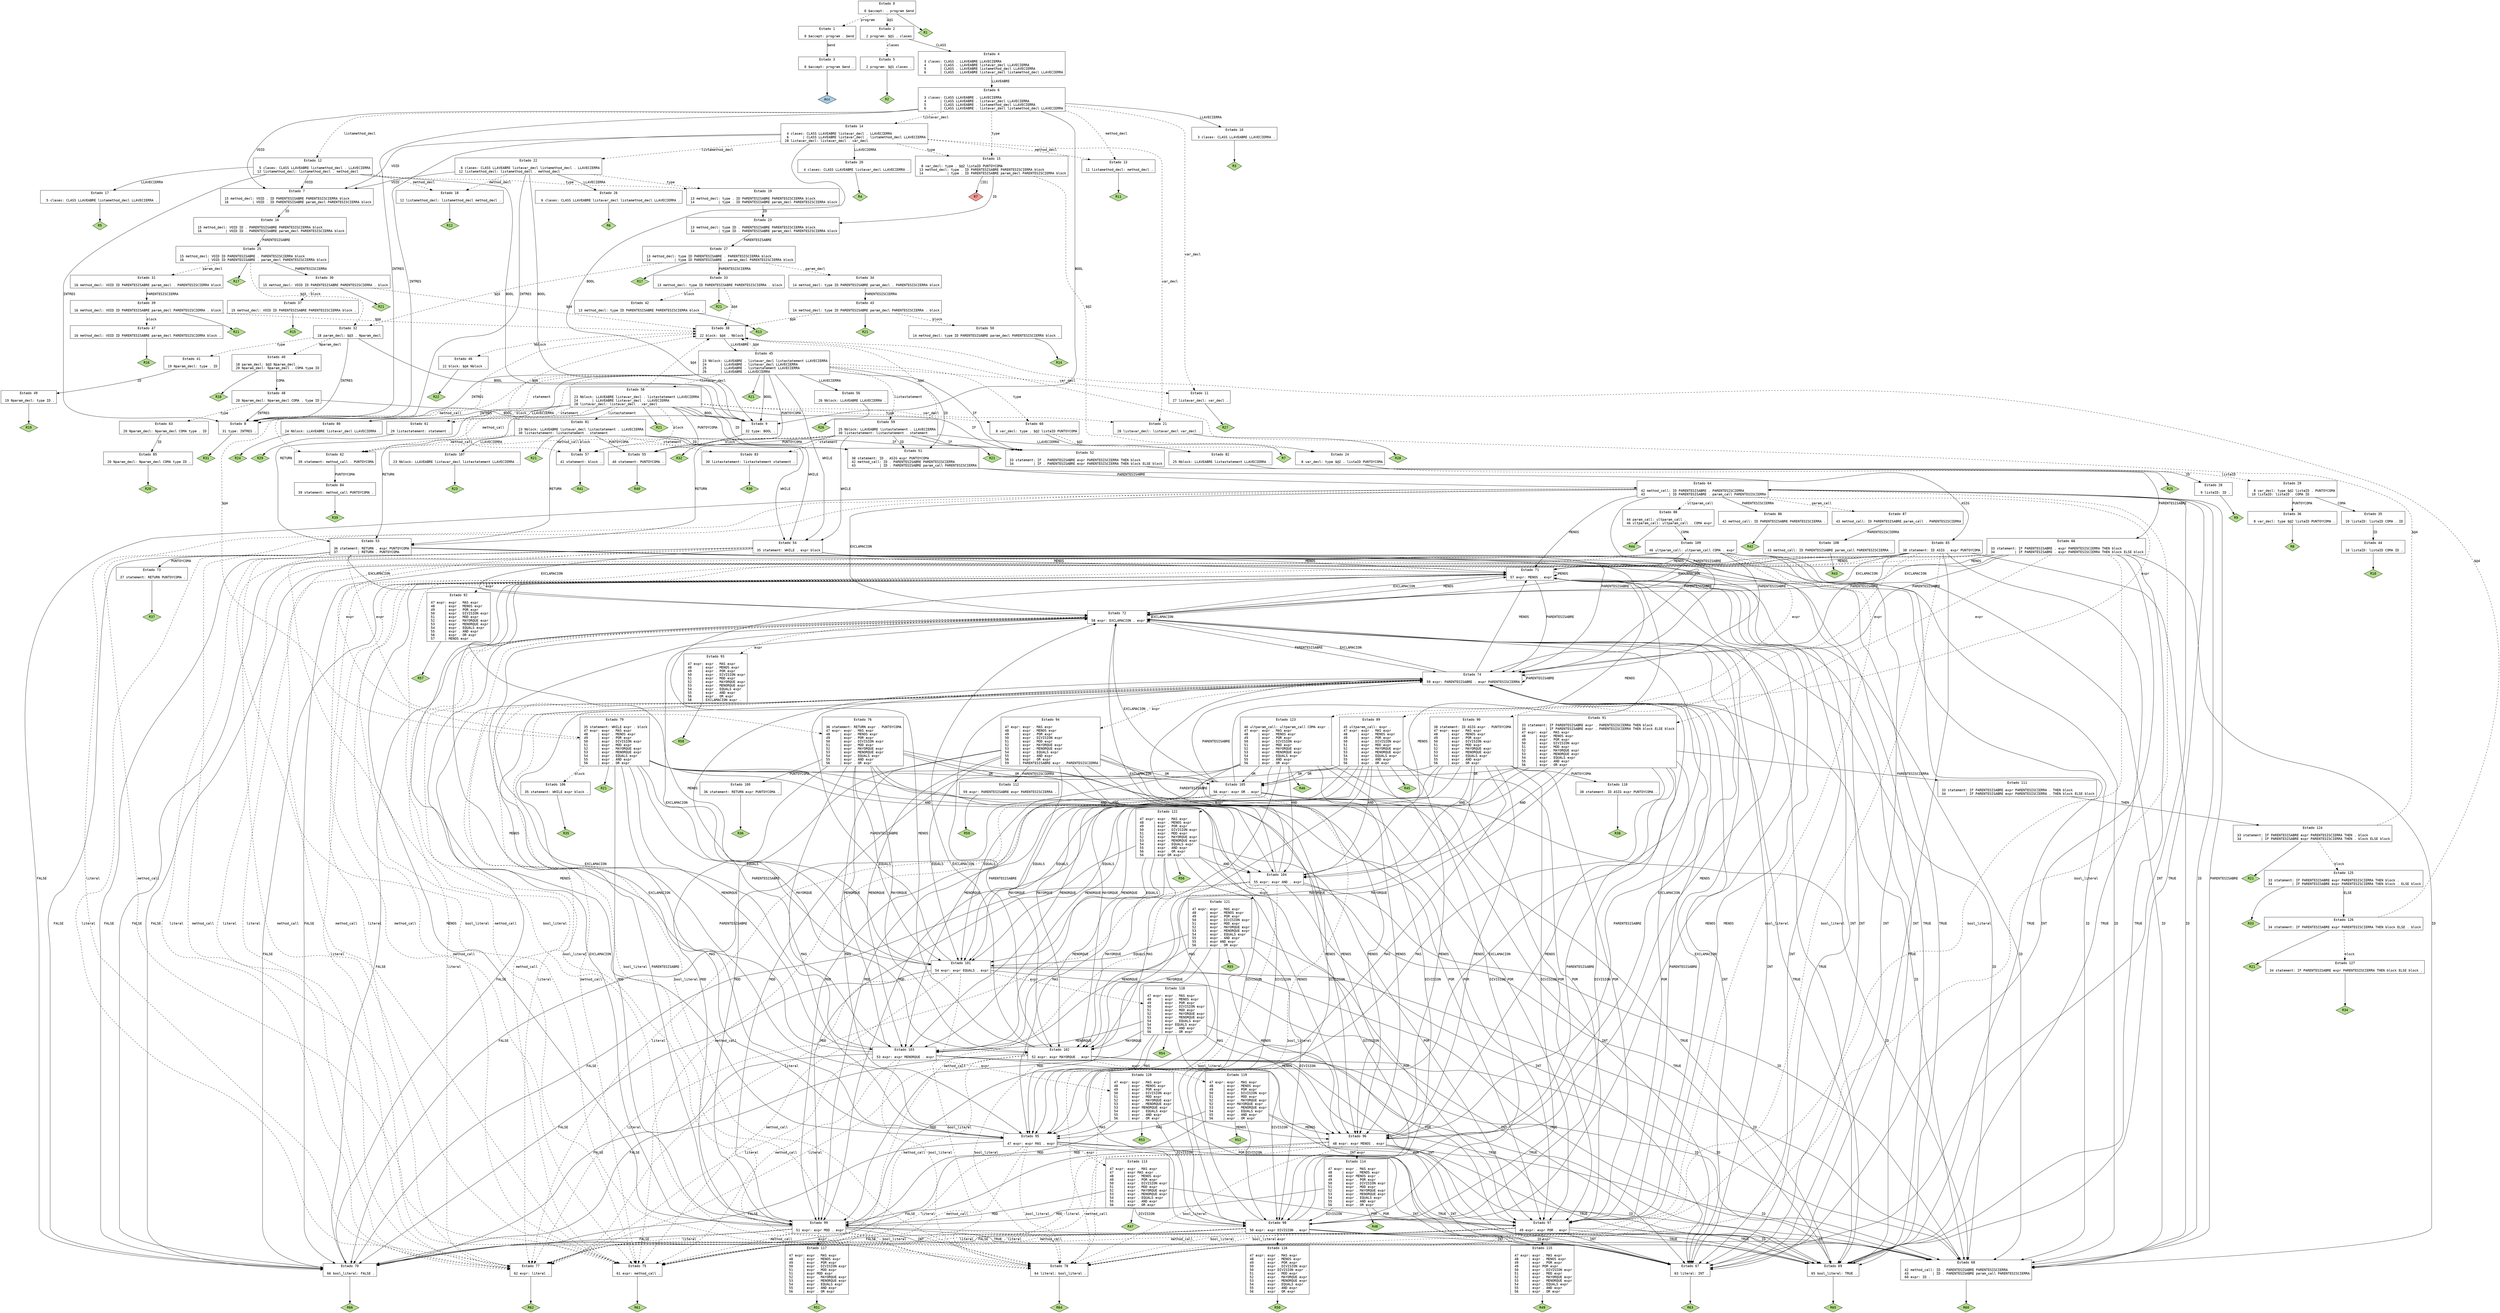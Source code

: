 // Generado por GNU Bison 3.0.4.
// Informe de errores a <bug-bison@gnu.org>.
// Página web: <http://www.gnu.org/software/bison/>.

digraph "calc-sintaxis.y"
{
  node [fontname = courier, shape = box, colorscheme = paired6]
  edge [fontname = courier]

  0 [label="Estado 0\n\l  0 $accept: . program $end\l"]
  0 -> 1 [style=dashed label="program"]
  0 -> 2 [style=dashed label="$@1"]
  0 -> "0R1" [style=solid]
 "0R1" [label="R1", fillcolor=3, shape=diamond, style=filled]
  1 [label="Estado 1\n\l  0 $accept: program . $end\l"]
  1 -> 3 [style=solid label="$end"]
  2 [label="Estado 2\n\l  2 program: $@1 . clases\l"]
  2 -> 4 [style=solid label="CLASS"]
  2 -> 5 [style=dashed label="clases"]
  3 [label="Estado 3\n\l  0 $accept: program $end .\l"]
  3 -> "3R0" [style=solid]
 "3R0" [label="Acc", fillcolor=1, shape=diamond, style=filled]
  4 [label="Estado 4\n\l  3 clases: CLASS . LLAVEABRE LLAVECIERRA\l  4       | CLASS . LLAVEABRE listavar_decl LLAVECIERRA\l  5       | CLASS . LLAVEABRE listamethod_decl LLAVECIERRA\l  6       | CLASS . LLAVEABRE listavar_decl listamethod_decl LLAVECIERRA\l"]
  4 -> 6 [style=solid label="LLAVEABRE"]
  5 [label="Estado 5\n\l  2 program: $@1 clases .\l"]
  5 -> "5R2" [style=solid]
 "5R2" [label="R2", fillcolor=3, shape=diamond, style=filled]
  6 [label="Estado 6\n\l  3 clases: CLASS LLAVEABRE . LLAVECIERRA\l  4       | CLASS LLAVEABRE . listavar_decl LLAVECIERRA\l  5       | CLASS LLAVEABRE . listamethod_decl LLAVECIERRA\l  6       | CLASS LLAVEABRE . listavar_decl listamethod_decl LLAVECIERRA\l"]
  6 -> 7 [style=solid label="VOID"]
  6 -> 8 [style=solid label="INTRES"]
  6 -> 9 [style=solid label="BOOL"]
  6 -> 10 [style=solid label="LLAVECIERRA"]
  6 -> 11 [style=dashed label="var_decl"]
  6 -> 12 [style=dashed label="listamethod_decl"]
  6 -> 13 [style=dashed label="method_decl"]
  6 -> 14 [style=dashed label="listavar_decl"]
  6 -> 15 [style=dashed label="type"]
  7 [label="Estado 7\n\l 15 method_decl: VOID . ID PARENTESISABRE PARENTESISCIERRA block\l 16            | VOID . ID PARENTESISABRE param_decl PARENTESISCIERRA block\l"]
  7 -> 16 [style=solid label="ID"]
  8 [label="Estado 8\n\l 31 type: INTRES .\l"]
  8 -> "8R31" [style=solid]
 "8R31" [label="R31", fillcolor=3, shape=diamond, style=filled]
  9 [label="Estado 9\n\l 32 type: BOOL .\l"]
  9 -> "9R32" [style=solid]
 "9R32" [label="R32", fillcolor=3, shape=diamond, style=filled]
  10 [label="Estado 10\n\l  3 clases: CLASS LLAVEABRE LLAVECIERRA .\l"]
  10 -> "10R3" [style=solid]
 "10R3" [label="R3", fillcolor=3, shape=diamond, style=filled]
  11 [label="Estado 11\n\l 27 listavar_decl: var_decl .\l"]
  11 -> "11R27" [style=solid]
 "11R27" [label="R27", fillcolor=3, shape=diamond, style=filled]
  12 [label="Estado 12\n\l  5 clases: CLASS LLAVEABRE listamethod_decl . LLAVECIERRA\l 12 listamethod_decl: listamethod_decl . method_decl\l"]
  12 -> 7 [style=solid label="VOID"]
  12 -> 8 [style=solid label="INTRES"]
  12 -> 9 [style=solid label="BOOL"]
  12 -> 17 [style=solid label="LLAVECIERRA"]
  12 -> 18 [style=dashed label="method_decl"]
  12 -> 19 [style=dashed label="type"]
  13 [label="Estado 13\n\l 11 listamethod_decl: method_decl .\l"]
  13 -> "13R11" [style=solid]
 "13R11" [label="R11", fillcolor=3, shape=diamond, style=filled]
  14 [label="Estado 14\n\l  4 clases: CLASS LLAVEABRE listavar_decl . LLAVECIERRA\l  6       | CLASS LLAVEABRE listavar_decl . listamethod_decl LLAVECIERRA\l 28 listavar_decl: listavar_decl . var_decl\l"]
  14 -> 7 [style=solid label="VOID"]
  14 -> 8 [style=solid label="INTRES"]
  14 -> 9 [style=solid label="BOOL"]
  14 -> 20 [style=solid label="LLAVECIERRA"]
  14 -> 21 [style=dashed label="var_decl"]
  14 -> 22 [style=dashed label="listamethod_decl"]
  14 -> 13 [style=dashed label="method_decl"]
  14 -> 15 [style=dashed label="type"]
  15 [label="Estado 15\n\l  8 var_decl: type . $@2 listaID PUNTOYCOMA\l 13 method_decl: type . ID PARENTESISABRE PARENTESISCIERRA block\l 14            | type . ID PARENTESISABRE param_decl PARENTESISCIERRA block\l"]
  15 -> 23 [style=solid label="ID"]
  15 -> 24 [style=dashed label="$@2"]
  15 -> "15R7d" [label="[ID]", style=solid]
 "15R7d" [label="R7", fillcolor=5, shape=diamond, style=filled]
  16 [label="Estado 16\n\l 15 method_decl: VOID ID . PARENTESISABRE PARENTESISCIERRA block\l 16            | VOID ID . PARENTESISABRE param_decl PARENTESISCIERRA block\l"]
  16 -> 25 [style=solid label="PARENTESISABRE"]
  17 [label="Estado 17\n\l  5 clases: CLASS LLAVEABRE listamethod_decl LLAVECIERRA .\l"]
  17 -> "17R5" [style=solid]
 "17R5" [label="R5", fillcolor=3, shape=diamond, style=filled]
  18 [label="Estado 18\n\l 12 listamethod_decl: listamethod_decl method_decl .\l"]
  18 -> "18R12" [style=solid]
 "18R12" [label="R12", fillcolor=3, shape=diamond, style=filled]
  19 [label="Estado 19\n\l 13 method_decl: type . ID PARENTESISABRE PARENTESISCIERRA block\l 14            | type . ID PARENTESISABRE param_decl PARENTESISCIERRA block\l"]
  19 -> 23 [style=solid label="ID"]
  20 [label="Estado 20\n\l  4 clases: CLASS LLAVEABRE listavar_decl LLAVECIERRA .\l"]
  20 -> "20R4" [style=solid]
 "20R4" [label="R4", fillcolor=3, shape=diamond, style=filled]
  21 [label="Estado 21\n\l 28 listavar_decl: listavar_decl var_decl .\l"]
  21 -> "21R28" [style=solid]
 "21R28" [label="R28", fillcolor=3, shape=diamond, style=filled]
  22 [label="Estado 22\n\l  6 clases: CLASS LLAVEABRE listavar_decl listamethod_decl . LLAVECIERRA\l 12 listamethod_decl: listamethod_decl . method_decl\l"]
  22 -> 7 [style=solid label="VOID"]
  22 -> 8 [style=solid label="INTRES"]
  22 -> 9 [style=solid label="BOOL"]
  22 -> 26 [style=solid label="LLAVECIERRA"]
  22 -> 18 [style=dashed label="method_decl"]
  22 -> 19 [style=dashed label="type"]
  23 [label="Estado 23\n\l 13 method_decl: type ID . PARENTESISABRE PARENTESISCIERRA block\l 14            | type ID . PARENTESISABRE param_decl PARENTESISCIERRA block\l"]
  23 -> 27 [style=solid label="PARENTESISABRE"]
  24 [label="Estado 24\n\l  8 var_decl: type $@2 . listaID PUNTOYCOMA\l"]
  24 -> 28 [style=solid label="ID"]
  24 -> 29 [style=dashed label="listaID"]
  25 [label="Estado 25\n\l 15 method_decl: VOID ID PARENTESISABRE . PARENTESISCIERRA block\l 16            | VOID ID PARENTESISABRE . param_decl PARENTESISCIERRA block\l"]
  25 -> 30 [style=solid label="PARENTESISCIERRA"]
  25 -> 31 [style=dashed label="param_decl"]
  25 -> 32 [style=dashed label="$@3"]
  25 -> "25R17" [style=solid]
 "25R17" [label="R17", fillcolor=3, shape=diamond, style=filled]
  26 [label="Estado 26\n\l  6 clases: CLASS LLAVEABRE listavar_decl listamethod_decl LLAVECIERRA .\l"]
  26 -> "26R6" [style=solid]
 "26R6" [label="R6", fillcolor=3, shape=diamond, style=filled]
  27 [label="Estado 27\n\l 13 method_decl: type ID PARENTESISABRE . PARENTESISCIERRA block\l 14            | type ID PARENTESISABRE . param_decl PARENTESISCIERRA block\l"]
  27 -> 33 [style=solid label="PARENTESISCIERRA"]
  27 -> 34 [style=dashed label="param_decl"]
  27 -> 32 [style=dashed label="$@3"]
  27 -> "27R17" [style=solid]
 "27R17" [label="R17", fillcolor=3, shape=diamond, style=filled]
  28 [label="Estado 28\n\l  9 listaID: ID .\l"]
  28 -> "28R9" [style=solid]
 "28R9" [label="R9", fillcolor=3, shape=diamond, style=filled]
  29 [label="Estado 29\n\l  8 var_decl: type $@2 listaID . PUNTOYCOMA\l 10 listaID: listaID . COMA ID\l"]
  29 -> 35 [style=solid label="COMA"]
  29 -> 36 [style=solid label="PUNTOYCOMA"]
  30 [label="Estado 30\n\l 15 method_decl: VOID ID PARENTESISABRE PARENTESISCIERRA . block\l"]
  30 -> 37 [style=dashed label="block"]
  30 -> 38 [style=dashed label="$@4"]
  30 -> "30R21" [style=solid]
 "30R21" [label="R21", fillcolor=3, shape=diamond, style=filled]
  31 [label="Estado 31\n\l 16 method_decl: VOID ID PARENTESISABRE param_decl . PARENTESISCIERRA block\l"]
  31 -> 39 [style=solid label="PARENTESISCIERRA"]
  32 [label="Estado 32\n\l 18 param_decl: $@3 . Nparam_decl\l"]
  32 -> 8 [style=solid label="INTRES"]
  32 -> 9 [style=solid label="BOOL"]
  32 -> 40 [style=dashed label="Nparam_decl"]
  32 -> 41 [style=dashed label="type"]
  33 [label="Estado 33\n\l 13 method_decl: type ID PARENTESISABRE PARENTESISCIERRA . block\l"]
  33 -> 42 [style=dashed label="block"]
  33 -> 38 [style=dashed label="$@4"]
  33 -> "33R21" [style=solid]
 "33R21" [label="R21", fillcolor=3, shape=diamond, style=filled]
  34 [label="Estado 34\n\l 14 method_decl: type ID PARENTESISABRE param_decl . PARENTESISCIERRA block\l"]
  34 -> 43 [style=solid label="PARENTESISCIERRA"]
  35 [label="Estado 35\n\l 10 listaID: listaID COMA . ID\l"]
  35 -> 44 [style=solid label="ID"]
  36 [label="Estado 36\n\l  8 var_decl: type $@2 listaID PUNTOYCOMA .\l"]
  36 -> "36R8" [style=solid]
 "36R8" [label="R8", fillcolor=3, shape=diamond, style=filled]
  37 [label="Estado 37\n\l 15 method_decl: VOID ID PARENTESISABRE PARENTESISCIERRA block .\l"]
  37 -> "37R15" [style=solid]
 "37R15" [label="R15", fillcolor=3, shape=diamond, style=filled]
  38 [label="Estado 38\n\l 22 block: $@4 . Nblock\l"]
  38 -> 45 [style=solid label="LLAVEABRE"]
  38 -> 46 [style=dashed label="Nblock"]
  39 [label="Estado 39\n\l 16 method_decl: VOID ID PARENTESISABRE param_decl PARENTESISCIERRA . block\l"]
  39 -> 47 [style=dashed label="block"]
  39 -> 38 [style=dashed label="$@4"]
  39 -> "39R21" [style=solid]
 "39R21" [label="R21", fillcolor=3, shape=diamond, style=filled]
  40 [label="Estado 40\n\l 18 param_decl: $@3 Nparam_decl .\l 20 Nparam_decl: Nparam_decl . COMA type ID\l"]
  40 -> 48 [style=solid label="COMA"]
  40 -> "40R18" [style=solid]
 "40R18" [label="R18", fillcolor=3, shape=diamond, style=filled]
  41 [label="Estado 41\n\l 19 Nparam_decl: type . ID\l"]
  41 -> 49 [style=solid label="ID"]
  42 [label="Estado 42\n\l 13 method_decl: type ID PARENTESISABRE PARENTESISCIERRA block .\l"]
  42 -> "42R13" [style=solid]
 "42R13" [label="R13", fillcolor=3, shape=diamond, style=filled]
  43 [label="Estado 43\n\l 14 method_decl: type ID PARENTESISABRE param_decl PARENTESISCIERRA . block\l"]
  43 -> 50 [style=dashed label="block"]
  43 -> 38 [style=dashed label="$@4"]
  43 -> "43R21" [style=solid]
 "43R21" [label="R21", fillcolor=3, shape=diamond, style=filled]
  44 [label="Estado 44\n\l 10 listaID: listaID COMA ID .\l"]
  44 -> "44R10" [style=solid]
 "44R10" [label="R10", fillcolor=3, shape=diamond, style=filled]
  45 [label="Estado 45\n\l 23 Nblock: LLAVEABRE . listavar_decl listastatement LLAVECIERRA\l 24       | LLAVEABRE . listavar_decl LLAVECIERRA\l 25       | LLAVEABRE . listastatement LLAVECIERRA\l 26       | LLAVEABRE . LLAVECIERRA\l"]
  45 -> 51 [style=solid label="ID"]
  45 -> 52 [style=solid label="IF"]
  45 -> 53 [style=solid label="RETURN"]
  45 -> 8 [style=solid label="INTRES"]
  45 -> 9 [style=solid label="BOOL"]
  45 -> 54 [style=solid label="WHILE"]
  45 -> 55 [style=solid label="PUNTOYCOMA"]
  45 -> 56 [style=solid label="LLAVECIERRA"]
  45 -> 11 [style=dashed label="var_decl"]
  45 -> 57 [style=dashed label="block"]
  45 -> 38 [style=dashed label="$@4"]
  45 -> 58 [style=dashed label="listavar_decl"]
  45 -> 59 [style=dashed label="listastatement"]
  45 -> 60 [style=dashed label="type"]
  45 -> 61 [style=dashed label="statement"]
  45 -> 62 [style=dashed label="method_call"]
  45 -> "45R21" [style=solid]
 "45R21" [label="R21", fillcolor=3, shape=diamond, style=filled]
  46 [label="Estado 46\n\l 22 block: $@4 Nblock .\l"]
  46 -> "46R22" [style=solid]
 "46R22" [label="R22", fillcolor=3, shape=diamond, style=filled]
  47 [label="Estado 47\n\l 16 method_decl: VOID ID PARENTESISABRE param_decl PARENTESISCIERRA block .\l"]
  47 -> "47R16" [style=solid]
 "47R16" [label="R16", fillcolor=3, shape=diamond, style=filled]
  48 [label="Estado 48\n\l 20 Nparam_decl: Nparam_decl COMA . type ID\l"]
  48 -> 8 [style=solid label="INTRES"]
  48 -> 9 [style=solid label="BOOL"]
  48 -> 63 [style=dashed label="type"]
  49 [label="Estado 49\n\l 19 Nparam_decl: type ID .\l"]
  49 -> "49R19" [style=solid]
 "49R19" [label="R19", fillcolor=3, shape=diamond, style=filled]
  50 [label="Estado 50\n\l 14 method_decl: type ID PARENTESISABRE param_decl PARENTESISCIERRA block .\l"]
  50 -> "50R14" [style=solid]
 "50R14" [label="R14", fillcolor=3, shape=diamond, style=filled]
  51 [label="Estado 51\n\l 38 statement: ID . ASIG expr PUNTOYCOMA\l 42 method_call: ID . PARENTESISABRE PARENTESISCIERRA\l 43            | ID . PARENTESISABRE param_call PARENTESISCIERRA\l"]
  51 -> 64 [style=solid label="PARENTESISABRE"]
  51 -> 65 [style=solid label="ASIG"]
  52 [label="Estado 52\n\l 33 statement: IF . PARENTESISABRE expr PARENTESISCIERRA THEN block\l 34          | IF . PARENTESISABRE expr PARENTESISCIERRA THEN block ELSE block\l"]
  52 -> 66 [style=solid label="PARENTESISABRE"]
  53 [label="Estado 53\n\l 36 statement: RETURN . expr PUNTOYCOMA\l 37          | RETURN . PUNTOYCOMA\l"]
  53 -> 67 [style=solid label="INT"]
  53 -> 68 [style=solid label="ID"]
  53 -> 69 [style=solid label="TRUE"]
  53 -> 70 [style=solid label="FALSE"]
  53 -> 71 [style=solid label="MENOS"]
  53 -> 72 [style=solid label="EXCLAMACION"]
  53 -> 73 [style=solid label="PUNTOYCOMA"]
  53 -> 74 [style=solid label="PARENTESISABRE"]
  53 -> 75 [style=dashed label="method_call"]
  53 -> 76 [style=dashed label="expr"]
  53 -> 77 [style=dashed label="literal"]
  53 -> 78 [style=dashed label="bool_literal"]
  54 [label="Estado 54\n\l 35 statement: WHILE . expr block\l"]
  54 -> 67 [style=solid label="INT"]
  54 -> 68 [style=solid label="ID"]
  54 -> 69 [style=solid label="TRUE"]
  54 -> 70 [style=solid label="FALSE"]
  54 -> 71 [style=solid label="MENOS"]
  54 -> 72 [style=solid label="EXCLAMACION"]
  54 -> 74 [style=solid label="PARENTESISABRE"]
  54 -> 75 [style=dashed label="method_call"]
  54 -> 79 [style=dashed label="expr"]
  54 -> 77 [style=dashed label="literal"]
  54 -> 78 [style=dashed label="bool_literal"]
  55 [label="Estado 55\n\l 40 statement: PUNTOYCOMA .\l"]
  55 -> "55R40" [style=solid]
 "55R40" [label="R40", fillcolor=3, shape=diamond, style=filled]
  56 [label="Estado 56\n\l 26 Nblock: LLAVEABRE LLAVECIERRA .\l"]
  56 -> "56R26" [style=solid]
 "56R26" [label="R26", fillcolor=3, shape=diamond, style=filled]
  57 [label="Estado 57\n\l 41 statement: block .\l"]
  57 -> "57R41" [style=solid]
 "57R41" [label="R41", fillcolor=3, shape=diamond, style=filled]
  58 [label="Estado 58\n\l 23 Nblock: LLAVEABRE listavar_decl . listastatement LLAVECIERRA\l 24       | LLAVEABRE listavar_decl . LLAVECIERRA\l 28 listavar_decl: listavar_decl . var_decl\l"]
  58 -> 51 [style=solid label="ID"]
  58 -> 52 [style=solid label="IF"]
  58 -> 53 [style=solid label="RETURN"]
  58 -> 8 [style=solid label="INTRES"]
  58 -> 9 [style=solid label="BOOL"]
  58 -> 54 [style=solid label="WHILE"]
  58 -> 55 [style=solid label="PUNTOYCOMA"]
  58 -> 80 [style=solid label="LLAVECIERRA"]
  58 -> 21 [style=dashed label="var_decl"]
  58 -> 57 [style=dashed label="block"]
  58 -> 38 [style=dashed label="$@4"]
  58 -> 81 [style=dashed label="listastatement"]
  58 -> 60 [style=dashed label="type"]
  58 -> 61 [style=dashed label="statement"]
  58 -> 62 [style=dashed label="method_call"]
  58 -> "58R21" [style=solid]
 "58R21" [label="R21", fillcolor=3, shape=diamond, style=filled]
  59 [label="Estado 59\n\l 25 Nblock: LLAVEABRE listastatement . LLAVECIERRA\l 30 listastatement: listastatement . statement\l"]
  59 -> 51 [style=solid label="ID"]
  59 -> 52 [style=solid label="IF"]
  59 -> 53 [style=solid label="RETURN"]
  59 -> 54 [style=solid label="WHILE"]
  59 -> 55 [style=solid label="PUNTOYCOMA"]
  59 -> 82 [style=solid label="LLAVECIERRA"]
  59 -> 57 [style=dashed label="block"]
  59 -> 38 [style=dashed label="$@4"]
  59 -> 83 [style=dashed label="statement"]
  59 -> 62 [style=dashed label="method_call"]
  59 -> "59R21" [style=solid]
 "59R21" [label="R21", fillcolor=3, shape=diamond, style=filled]
  60 [label="Estado 60\n\l  8 var_decl: type . $@2 listaID PUNTOYCOMA\l"]
  60 -> 24 [style=dashed label="$@2"]
  60 -> "60R7" [style=solid]
 "60R7" [label="R7", fillcolor=3, shape=diamond, style=filled]
  61 [label="Estado 61\n\l 29 listastatement: statement .\l"]
  61 -> "61R29" [style=solid]
 "61R29" [label="R29", fillcolor=3, shape=diamond, style=filled]
  62 [label="Estado 62\n\l 39 statement: method_call . PUNTOYCOMA\l"]
  62 -> 84 [style=solid label="PUNTOYCOMA"]
  63 [label="Estado 63\n\l 20 Nparam_decl: Nparam_decl COMA type . ID\l"]
  63 -> 85 [style=solid label="ID"]
  64 [label="Estado 64\n\l 42 method_call: ID PARENTESISABRE . PARENTESISCIERRA\l 43            | ID PARENTESISABRE . param_call PARENTESISCIERRA\l"]
  64 -> 67 [style=solid label="INT"]
  64 -> 68 [style=solid label="ID"]
  64 -> 69 [style=solid label="TRUE"]
  64 -> 70 [style=solid label="FALSE"]
  64 -> 71 [style=solid label="MENOS"]
  64 -> 72 [style=solid label="EXCLAMACION"]
  64 -> 74 [style=solid label="PARENTESISABRE"]
  64 -> 86 [style=solid label="PARENTESISCIERRA"]
  64 -> 75 [style=dashed label="method_call"]
  64 -> 87 [style=dashed label="param_call"]
  64 -> 88 [style=dashed label="ultparam_call"]
  64 -> 89 [style=dashed label="expr"]
  64 -> 77 [style=dashed label="literal"]
  64 -> 78 [style=dashed label="bool_literal"]
  65 [label="Estado 65\n\l 38 statement: ID ASIG . expr PUNTOYCOMA\l"]
  65 -> 67 [style=solid label="INT"]
  65 -> 68 [style=solid label="ID"]
  65 -> 69 [style=solid label="TRUE"]
  65 -> 70 [style=solid label="FALSE"]
  65 -> 71 [style=solid label="MENOS"]
  65 -> 72 [style=solid label="EXCLAMACION"]
  65 -> 74 [style=solid label="PARENTESISABRE"]
  65 -> 75 [style=dashed label="method_call"]
  65 -> 90 [style=dashed label="expr"]
  65 -> 77 [style=dashed label="literal"]
  65 -> 78 [style=dashed label="bool_literal"]
  66 [label="Estado 66\n\l 33 statement: IF PARENTESISABRE . expr PARENTESISCIERRA THEN block\l 34          | IF PARENTESISABRE . expr PARENTESISCIERRA THEN block ELSE block\l"]
  66 -> 67 [style=solid label="INT"]
  66 -> 68 [style=solid label="ID"]
  66 -> 69 [style=solid label="TRUE"]
  66 -> 70 [style=solid label="FALSE"]
  66 -> 71 [style=solid label="MENOS"]
  66 -> 72 [style=solid label="EXCLAMACION"]
  66 -> 74 [style=solid label="PARENTESISABRE"]
  66 -> 75 [style=dashed label="method_call"]
  66 -> 91 [style=dashed label="expr"]
  66 -> 77 [style=dashed label="literal"]
  66 -> 78 [style=dashed label="bool_literal"]
  67 [label="Estado 67\n\l 63 literal: INT .\l"]
  67 -> "67R63" [style=solid]
 "67R63" [label="R63", fillcolor=3, shape=diamond, style=filled]
  68 [label="Estado 68\n\l 42 method_call: ID . PARENTESISABRE PARENTESISCIERRA\l 43            | ID . PARENTESISABRE param_call PARENTESISCIERRA\l 60 expr: ID .\l"]
  68 -> 64 [style=solid label="PARENTESISABRE"]
  68 -> "68R60" [style=solid]
 "68R60" [label="R60", fillcolor=3, shape=diamond, style=filled]
  69 [label="Estado 69\n\l 65 bool_literal: TRUE .\l"]
  69 -> "69R65" [style=solid]
 "69R65" [label="R65", fillcolor=3, shape=diamond, style=filled]
  70 [label="Estado 70\n\l 66 bool_literal: FALSE .\l"]
  70 -> "70R66" [style=solid]
 "70R66" [label="R66", fillcolor=3, shape=diamond, style=filled]
  71 [label="Estado 71\n\l 57 expr: MENOS . expr\l"]
  71 -> 67 [style=solid label="INT"]
  71 -> 68 [style=solid label="ID"]
  71 -> 69 [style=solid label="TRUE"]
  71 -> 70 [style=solid label="FALSE"]
  71 -> 71 [style=solid label="MENOS"]
  71 -> 72 [style=solid label="EXCLAMACION"]
  71 -> 74 [style=solid label="PARENTESISABRE"]
  71 -> 75 [style=dashed label="method_call"]
  71 -> 92 [style=dashed label="expr"]
  71 -> 77 [style=dashed label="literal"]
  71 -> 78 [style=dashed label="bool_literal"]
  72 [label="Estado 72\n\l 58 expr: EXCLAMACION . expr\l"]
  72 -> 67 [style=solid label="INT"]
  72 -> 68 [style=solid label="ID"]
  72 -> 69 [style=solid label="TRUE"]
  72 -> 70 [style=solid label="FALSE"]
  72 -> 71 [style=solid label="MENOS"]
  72 -> 72 [style=solid label="EXCLAMACION"]
  72 -> 74 [style=solid label="PARENTESISABRE"]
  72 -> 75 [style=dashed label="method_call"]
  72 -> 93 [style=dashed label="expr"]
  72 -> 77 [style=dashed label="literal"]
  72 -> 78 [style=dashed label="bool_literal"]
  73 [label="Estado 73\n\l 37 statement: RETURN PUNTOYCOMA .\l"]
  73 -> "73R37" [style=solid]
 "73R37" [label="R37", fillcolor=3, shape=diamond, style=filled]
  74 [label="Estado 74\n\l 59 expr: PARENTESISABRE . expr PARENTESISCIERRA\l"]
  74 -> 67 [style=solid label="INT"]
  74 -> 68 [style=solid label="ID"]
  74 -> 69 [style=solid label="TRUE"]
  74 -> 70 [style=solid label="FALSE"]
  74 -> 71 [style=solid label="MENOS"]
  74 -> 72 [style=solid label="EXCLAMACION"]
  74 -> 74 [style=solid label="PARENTESISABRE"]
  74 -> 75 [style=dashed label="method_call"]
  74 -> 94 [style=dashed label="expr"]
  74 -> 77 [style=dashed label="literal"]
  74 -> 78 [style=dashed label="bool_literal"]
  75 [label="Estado 75\n\l 61 expr: method_call .\l"]
  75 -> "75R61" [style=solid]
 "75R61" [label="R61", fillcolor=3, shape=diamond, style=filled]
  76 [label="Estado 76\n\l 36 statement: RETURN expr . PUNTOYCOMA\l 47 expr: expr . MAS expr\l 48     | expr . MENOS expr\l 49     | expr . POR expr\l 50     | expr . DIVISION expr\l 51     | expr . MOD expr\l 52     | expr . MAYORQUE expr\l 53     | expr . MENORQUE expr\l 54     | expr . EQUALS expr\l 55     | expr . AND expr\l 56     | expr . OR expr\l"]
  76 -> 95 [style=solid label="MAS"]
  76 -> 96 [style=solid label="MENOS"]
  76 -> 97 [style=solid label="POR"]
  76 -> 98 [style=solid label="DIVISION"]
  76 -> 99 [style=solid label="MOD"]
  76 -> 100 [style=solid label="PUNTOYCOMA"]
  76 -> 101 [style=solid label="EQUALS"]
  76 -> 102 [style=solid label="MAYORQUE"]
  76 -> 103 [style=solid label="MENORQUE"]
  76 -> 104 [style=solid label="AND"]
  76 -> 105 [style=solid label="OR"]
  77 [label="Estado 77\n\l 62 expr: literal .\l"]
  77 -> "77R62" [style=solid]
 "77R62" [label="R62", fillcolor=3, shape=diamond, style=filled]
  78 [label="Estado 78\n\l 64 literal: bool_literal .\l"]
  78 -> "78R64" [style=solid]
 "78R64" [label="R64", fillcolor=3, shape=diamond, style=filled]
  79 [label="Estado 79\n\l 35 statement: WHILE expr . block\l 47 expr: expr . MAS expr\l 48     | expr . MENOS expr\l 49     | expr . POR expr\l 50     | expr . DIVISION expr\l 51     | expr . MOD expr\l 52     | expr . MAYORQUE expr\l 53     | expr . MENORQUE expr\l 54     | expr . EQUALS expr\l 55     | expr . AND expr\l 56     | expr . OR expr\l"]
  79 -> 95 [style=solid label="MAS"]
  79 -> 96 [style=solid label="MENOS"]
  79 -> 97 [style=solid label="POR"]
  79 -> 98 [style=solid label="DIVISION"]
  79 -> 99 [style=solid label="MOD"]
  79 -> 101 [style=solid label="EQUALS"]
  79 -> 102 [style=solid label="MAYORQUE"]
  79 -> 103 [style=solid label="MENORQUE"]
  79 -> 104 [style=solid label="AND"]
  79 -> 105 [style=solid label="OR"]
  79 -> 106 [style=dashed label="block"]
  79 -> 38 [style=dashed label="$@4"]
  79 -> "79R21" [style=solid]
 "79R21" [label="R21", fillcolor=3, shape=diamond, style=filled]
  80 [label="Estado 80\n\l 24 Nblock: LLAVEABRE listavar_decl LLAVECIERRA .\l"]
  80 -> "80R24" [style=solid]
 "80R24" [label="R24", fillcolor=3, shape=diamond, style=filled]
  81 [label="Estado 81\n\l 23 Nblock: LLAVEABRE listavar_decl listastatement . LLAVECIERRA\l 30 listastatement: listastatement . statement\l"]
  81 -> 51 [style=solid label="ID"]
  81 -> 52 [style=solid label="IF"]
  81 -> 53 [style=solid label="RETURN"]
  81 -> 54 [style=solid label="WHILE"]
  81 -> 55 [style=solid label="PUNTOYCOMA"]
  81 -> 107 [style=solid label="LLAVECIERRA"]
  81 -> 57 [style=dashed label="block"]
  81 -> 38 [style=dashed label="$@4"]
  81 -> 83 [style=dashed label="statement"]
  81 -> 62 [style=dashed label="method_call"]
  81 -> "81R21" [style=solid]
 "81R21" [label="R21", fillcolor=3, shape=diamond, style=filled]
  82 [label="Estado 82\n\l 25 Nblock: LLAVEABRE listastatement LLAVECIERRA .\l"]
  82 -> "82R25" [style=solid]
 "82R25" [label="R25", fillcolor=3, shape=diamond, style=filled]
  83 [label="Estado 83\n\l 30 listastatement: listastatement statement .\l"]
  83 -> "83R30" [style=solid]
 "83R30" [label="R30", fillcolor=3, shape=diamond, style=filled]
  84 [label="Estado 84\n\l 39 statement: method_call PUNTOYCOMA .\l"]
  84 -> "84R39" [style=solid]
 "84R39" [label="R39", fillcolor=3, shape=diamond, style=filled]
  85 [label="Estado 85\n\l 20 Nparam_decl: Nparam_decl COMA type ID .\l"]
  85 -> "85R20" [style=solid]
 "85R20" [label="R20", fillcolor=3, shape=diamond, style=filled]
  86 [label="Estado 86\n\l 42 method_call: ID PARENTESISABRE PARENTESISCIERRA .\l"]
  86 -> "86R42" [style=solid]
 "86R42" [label="R42", fillcolor=3, shape=diamond, style=filled]
  87 [label="Estado 87\n\l 43 method_call: ID PARENTESISABRE param_call . PARENTESISCIERRA\l"]
  87 -> 108 [style=solid label="PARENTESISCIERRA"]
  88 [label="Estado 88\n\l 44 param_call: ultparam_call .\l 46 ultparam_call: ultparam_call . COMA expr\l"]
  88 -> 109 [style=solid label="COMA"]
  88 -> "88R44" [style=solid]
 "88R44" [label="R44", fillcolor=3, shape=diamond, style=filled]
  89 [label="Estado 89\n\l 45 ultparam_call: expr .\l 47 expr: expr . MAS expr\l 48     | expr . MENOS expr\l 49     | expr . POR expr\l 50     | expr . DIVISION expr\l 51     | expr . MOD expr\l 52     | expr . MAYORQUE expr\l 53     | expr . MENORQUE expr\l 54     | expr . EQUALS expr\l 55     | expr . AND expr\l 56     | expr . OR expr\l"]
  89 -> 95 [style=solid label="MAS"]
  89 -> 96 [style=solid label="MENOS"]
  89 -> 97 [style=solid label="POR"]
  89 -> 98 [style=solid label="DIVISION"]
  89 -> 99 [style=solid label="MOD"]
  89 -> 101 [style=solid label="EQUALS"]
  89 -> 102 [style=solid label="MAYORQUE"]
  89 -> 103 [style=solid label="MENORQUE"]
  89 -> 104 [style=solid label="AND"]
  89 -> 105 [style=solid label="OR"]
  89 -> "89R45" [style=solid]
 "89R45" [label="R45", fillcolor=3, shape=diamond, style=filled]
  90 [label="Estado 90\n\l 38 statement: ID ASIG expr . PUNTOYCOMA\l 47 expr: expr . MAS expr\l 48     | expr . MENOS expr\l 49     | expr . POR expr\l 50     | expr . DIVISION expr\l 51     | expr . MOD expr\l 52     | expr . MAYORQUE expr\l 53     | expr . MENORQUE expr\l 54     | expr . EQUALS expr\l 55     | expr . AND expr\l 56     | expr . OR expr\l"]
  90 -> 95 [style=solid label="MAS"]
  90 -> 96 [style=solid label="MENOS"]
  90 -> 97 [style=solid label="POR"]
  90 -> 98 [style=solid label="DIVISION"]
  90 -> 99 [style=solid label="MOD"]
  90 -> 110 [style=solid label="PUNTOYCOMA"]
  90 -> 101 [style=solid label="EQUALS"]
  90 -> 102 [style=solid label="MAYORQUE"]
  90 -> 103 [style=solid label="MENORQUE"]
  90 -> 104 [style=solid label="AND"]
  90 -> 105 [style=solid label="OR"]
  91 [label="Estado 91\n\l 33 statement: IF PARENTESISABRE expr . PARENTESISCIERRA THEN block\l 34          | IF PARENTESISABRE expr . PARENTESISCIERRA THEN block ELSE block\l 47 expr: expr . MAS expr\l 48     | expr . MENOS expr\l 49     | expr . POR expr\l 50     | expr . DIVISION expr\l 51     | expr . MOD expr\l 52     | expr . MAYORQUE expr\l 53     | expr . MENORQUE expr\l 54     | expr . EQUALS expr\l 55     | expr . AND expr\l 56     | expr . OR expr\l"]
  91 -> 95 [style=solid label="MAS"]
  91 -> 96 [style=solid label="MENOS"]
  91 -> 97 [style=solid label="POR"]
  91 -> 98 [style=solid label="DIVISION"]
  91 -> 99 [style=solid label="MOD"]
  91 -> 111 [style=solid label="PARENTESISCIERRA"]
  91 -> 101 [style=solid label="EQUALS"]
  91 -> 102 [style=solid label="MAYORQUE"]
  91 -> 103 [style=solid label="MENORQUE"]
  91 -> 104 [style=solid label="AND"]
  91 -> 105 [style=solid label="OR"]
  92 [label="Estado 92\n\l 47 expr: expr . MAS expr\l 48     | expr . MENOS expr\l 49     | expr . POR expr\l 50     | expr . DIVISION expr\l 51     | expr . MOD expr\l 52     | expr . MAYORQUE expr\l 53     | expr . MENORQUE expr\l 54     | expr . EQUALS expr\l 55     | expr . AND expr\l 56     | expr . OR expr\l 57     | MENOS expr .\l"]
  92 -> "92R57" [style=solid]
 "92R57" [label="R57", fillcolor=3, shape=diamond, style=filled]
  93 [label="Estado 93\n\l 47 expr: expr . MAS expr\l 48     | expr . MENOS expr\l 49     | expr . POR expr\l 50     | expr . DIVISION expr\l 51     | expr . MOD expr\l 52     | expr . MAYORQUE expr\l 53     | expr . MENORQUE expr\l 54     | expr . EQUALS expr\l 55     | expr . AND expr\l 56     | expr . OR expr\l 58     | EXCLAMACION expr .\l"]
  93 -> "93R58" [style=solid]
 "93R58" [label="R58", fillcolor=3, shape=diamond, style=filled]
  94 [label="Estado 94\n\l 47 expr: expr . MAS expr\l 48     | expr . MENOS expr\l 49     | expr . POR expr\l 50     | expr . DIVISION expr\l 51     | expr . MOD expr\l 52     | expr . MAYORQUE expr\l 53     | expr . MENORQUE expr\l 54     | expr . EQUALS expr\l 55     | expr . AND expr\l 56     | expr . OR expr\l 59     | PARENTESISABRE expr . PARENTESISCIERRA\l"]
  94 -> 95 [style=solid label="MAS"]
  94 -> 96 [style=solid label="MENOS"]
  94 -> 97 [style=solid label="POR"]
  94 -> 98 [style=solid label="DIVISION"]
  94 -> 99 [style=solid label="MOD"]
  94 -> 112 [style=solid label="PARENTESISCIERRA"]
  94 -> 101 [style=solid label="EQUALS"]
  94 -> 102 [style=solid label="MAYORQUE"]
  94 -> 103 [style=solid label="MENORQUE"]
  94 -> 104 [style=solid label="AND"]
  94 -> 105 [style=solid label="OR"]
  95 [label="Estado 95\n\l 47 expr: expr MAS . expr\l"]
  95 -> 67 [style=solid label="INT"]
  95 -> 68 [style=solid label="ID"]
  95 -> 69 [style=solid label="TRUE"]
  95 -> 70 [style=solid label="FALSE"]
  95 -> 71 [style=solid label="MENOS"]
  95 -> 72 [style=solid label="EXCLAMACION"]
  95 -> 74 [style=solid label="PARENTESISABRE"]
  95 -> 75 [style=dashed label="method_call"]
  95 -> 113 [style=dashed label="expr"]
  95 -> 77 [style=dashed label="literal"]
  95 -> 78 [style=dashed label="bool_literal"]
  96 [label="Estado 96\n\l 48 expr: expr MENOS . expr\l"]
  96 -> 67 [style=solid label="INT"]
  96 -> 68 [style=solid label="ID"]
  96 -> 69 [style=solid label="TRUE"]
  96 -> 70 [style=solid label="FALSE"]
  96 -> 71 [style=solid label="MENOS"]
  96 -> 72 [style=solid label="EXCLAMACION"]
  96 -> 74 [style=solid label="PARENTESISABRE"]
  96 -> 75 [style=dashed label="method_call"]
  96 -> 114 [style=dashed label="expr"]
  96 -> 77 [style=dashed label="literal"]
  96 -> 78 [style=dashed label="bool_literal"]
  97 [label="Estado 97\n\l 49 expr: expr POR . expr\l"]
  97 -> 67 [style=solid label="INT"]
  97 -> 68 [style=solid label="ID"]
  97 -> 69 [style=solid label="TRUE"]
  97 -> 70 [style=solid label="FALSE"]
  97 -> 71 [style=solid label="MENOS"]
  97 -> 72 [style=solid label="EXCLAMACION"]
  97 -> 74 [style=solid label="PARENTESISABRE"]
  97 -> 75 [style=dashed label="method_call"]
  97 -> 115 [style=dashed label="expr"]
  97 -> 77 [style=dashed label="literal"]
  97 -> 78 [style=dashed label="bool_literal"]
  98 [label="Estado 98\n\l 50 expr: expr DIVISION . expr\l"]
  98 -> 67 [style=solid label="INT"]
  98 -> 68 [style=solid label="ID"]
  98 -> 69 [style=solid label="TRUE"]
  98 -> 70 [style=solid label="FALSE"]
  98 -> 71 [style=solid label="MENOS"]
  98 -> 72 [style=solid label="EXCLAMACION"]
  98 -> 74 [style=solid label="PARENTESISABRE"]
  98 -> 75 [style=dashed label="method_call"]
  98 -> 116 [style=dashed label="expr"]
  98 -> 77 [style=dashed label="literal"]
  98 -> 78 [style=dashed label="bool_literal"]
  99 [label="Estado 99\n\l 51 expr: expr MOD . expr\l"]
  99 -> 67 [style=solid label="INT"]
  99 -> 68 [style=solid label="ID"]
  99 -> 69 [style=solid label="TRUE"]
  99 -> 70 [style=solid label="FALSE"]
  99 -> 71 [style=solid label="MENOS"]
  99 -> 72 [style=solid label="EXCLAMACION"]
  99 -> 74 [style=solid label="PARENTESISABRE"]
  99 -> 75 [style=dashed label="method_call"]
  99 -> 117 [style=dashed label="expr"]
  99 -> 77 [style=dashed label="literal"]
  99 -> 78 [style=dashed label="bool_literal"]
  100 [label="Estado 100\n\l 36 statement: RETURN expr PUNTOYCOMA .\l"]
  100 -> "100R36" [style=solid]
 "100R36" [label="R36", fillcolor=3, shape=diamond, style=filled]
  101 [label="Estado 101\n\l 54 expr: expr EQUALS . expr\l"]
  101 -> 67 [style=solid label="INT"]
  101 -> 68 [style=solid label="ID"]
  101 -> 69 [style=solid label="TRUE"]
  101 -> 70 [style=solid label="FALSE"]
  101 -> 71 [style=solid label="MENOS"]
  101 -> 72 [style=solid label="EXCLAMACION"]
  101 -> 74 [style=solid label="PARENTESISABRE"]
  101 -> 75 [style=dashed label="method_call"]
  101 -> 118 [style=dashed label="expr"]
  101 -> 77 [style=dashed label="literal"]
  101 -> 78 [style=dashed label="bool_literal"]
  102 [label="Estado 102\n\l 52 expr: expr MAYORQUE . expr\l"]
  102 -> 67 [style=solid label="INT"]
  102 -> 68 [style=solid label="ID"]
  102 -> 69 [style=solid label="TRUE"]
  102 -> 70 [style=solid label="FALSE"]
  102 -> 71 [style=solid label="MENOS"]
  102 -> 72 [style=solid label="EXCLAMACION"]
  102 -> 74 [style=solid label="PARENTESISABRE"]
  102 -> 75 [style=dashed label="method_call"]
  102 -> 119 [style=dashed label="expr"]
  102 -> 77 [style=dashed label="literal"]
  102 -> 78 [style=dashed label="bool_literal"]
  103 [label="Estado 103\n\l 53 expr: expr MENORQUE . expr\l"]
  103 -> 67 [style=solid label="INT"]
  103 -> 68 [style=solid label="ID"]
  103 -> 69 [style=solid label="TRUE"]
  103 -> 70 [style=solid label="FALSE"]
  103 -> 71 [style=solid label="MENOS"]
  103 -> 72 [style=solid label="EXCLAMACION"]
  103 -> 74 [style=solid label="PARENTESISABRE"]
  103 -> 75 [style=dashed label="method_call"]
  103 -> 120 [style=dashed label="expr"]
  103 -> 77 [style=dashed label="literal"]
  103 -> 78 [style=dashed label="bool_literal"]
  104 [label="Estado 104\n\l 55 expr: expr AND . expr\l"]
  104 -> 67 [style=solid label="INT"]
  104 -> 68 [style=solid label="ID"]
  104 -> 69 [style=solid label="TRUE"]
  104 -> 70 [style=solid label="FALSE"]
  104 -> 71 [style=solid label="MENOS"]
  104 -> 72 [style=solid label="EXCLAMACION"]
  104 -> 74 [style=solid label="PARENTESISABRE"]
  104 -> 75 [style=dashed label="method_call"]
  104 -> 121 [style=dashed label="expr"]
  104 -> 77 [style=dashed label="literal"]
  104 -> 78 [style=dashed label="bool_literal"]
  105 [label="Estado 105\n\l 56 expr: expr OR . expr\l"]
  105 -> 67 [style=solid label="INT"]
  105 -> 68 [style=solid label="ID"]
  105 -> 69 [style=solid label="TRUE"]
  105 -> 70 [style=solid label="FALSE"]
  105 -> 71 [style=solid label="MENOS"]
  105 -> 72 [style=solid label="EXCLAMACION"]
  105 -> 74 [style=solid label="PARENTESISABRE"]
  105 -> 75 [style=dashed label="method_call"]
  105 -> 122 [style=dashed label="expr"]
  105 -> 77 [style=dashed label="literal"]
  105 -> 78 [style=dashed label="bool_literal"]
  106 [label="Estado 106\n\l 35 statement: WHILE expr block .\l"]
  106 -> "106R35" [style=solid]
 "106R35" [label="R35", fillcolor=3, shape=diamond, style=filled]
  107 [label="Estado 107\n\l 23 Nblock: LLAVEABRE listavar_decl listastatement LLAVECIERRA .\l"]
  107 -> "107R23" [style=solid]
 "107R23" [label="R23", fillcolor=3, shape=diamond, style=filled]
  108 [label="Estado 108\n\l 43 method_call: ID PARENTESISABRE param_call PARENTESISCIERRA .\l"]
  108 -> "108R43" [style=solid]
 "108R43" [label="R43", fillcolor=3, shape=diamond, style=filled]
  109 [label="Estado 109\n\l 46 ultparam_call: ultparam_call COMA . expr\l"]
  109 -> 67 [style=solid label="INT"]
  109 -> 68 [style=solid label="ID"]
  109 -> 69 [style=solid label="TRUE"]
  109 -> 70 [style=solid label="FALSE"]
  109 -> 71 [style=solid label="MENOS"]
  109 -> 72 [style=solid label="EXCLAMACION"]
  109 -> 74 [style=solid label="PARENTESISABRE"]
  109 -> 75 [style=dashed label="method_call"]
  109 -> 123 [style=dashed label="expr"]
  109 -> 77 [style=dashed label="literal"]
  109 -> 78 [style=dashed label="bool_literal"]
  110 [label="Estado 110\n\l 38 statement: ID ASIG expr PUNTOYCOMA .\l"]
  110 -> "110R38" [style=solid]
 "110R38" [label="R38", fillcolor=3, shape=diamond, style=filled]
  111 [label="Estado 111\n\l 33 statement: IF PARENTESISABRE expr PARENTESISCIERRA . THEN block\l 34          | IF PARENTESISABRE expr PARENTESISCIERRA . THEN block ELSE block\l"]
  111 -> 124 [style=solid label="THEN"]
  112 [label="Estado 112\n\l 59 expr: PARENTESISABRE expr PARENTESISCIERRA .\l"]
  112 -> "112R59" [style=solid]
 "112R59" [label="R59", fillcolor=3, shape=diamond, style=filled]
  113 [label="Estado 113\n\l 47 expr: expr . MAS expr\l 47     | expr MAS expr .\l 48     | expr . MENOS expr\l 49     | expr . POR expr\l 50     | expr . DIVISION expr\l 51     | expr . MOD expr\l 52     | expr . MAYORQUE expr\l 53     | expr . MENORQUE expr\l 54     | expr . EQUALS expr\l 55     | expr . AND expr\l 56     | expr . OR expr\l"]
  113 -> 97 [style=solid label="POR"]
  113 -> 98 [style=solid label="DIVISION"]
  113 -> 99 [style=solid label="MOD"]
  113 -> "113R47" [style=solid]
 "113R47" [label="R47", fillcolor=3, shape=diamond, style=filled]
  114 [label="Estado 114\n\l 47 expr: expr . MAS expr\l 48     | expr . MENOS expr\l 48     | expr MENOS expr .\l 49     | expr . POR expr\l 50     | expr . DIVISION expr\l 51     | expr . MOD expr\l 52     | expr . MAYORQUE expr\l 53     | expr . MENORQUE expr\l 54     | expr . EQUALS expr\l 55     | expr . AND expr\l 56     | expr . OR expr\l"]
  114 -> 97 [style=solid label="POR"]
  114 -> 98 [style=solid label="DIVISION"]
  114 -> 99 [style=solid label="MOD"]
  114 -> "114R48" [style=solid]
 "114R48" [label="R48", fillcolor=3, shape=diamond, style=filled]
  115 [label="Estado 115\n\l 47 expr: expr . MAS expr\l 48     | expr . MENOS expr\l 49     | expr . POR expr\l 49     | expr POR expr .\l 50     | expr . DIVISION expr\l 51     | expr . MOD expr\l 52     | expr . MAYORQUE expr\l 53     | expr . MENORQUE expr\l 54     | expr . EQUALS expr\l 55     | expr . AND expr\l 56     | expr . OR expr\l"]
  115 -> "115R49" [style=solid]
 "115R49" [label="R49", fillcolor=3, shape=diamond, style=filled]
  116 [label="Estado 116\n\l 47 expr: expr . MAS expr\l 48     | expr . MENOS expr\l 49     | expr . POR expr\l 50     | expr . DIVISION expr\l 50     | expr DIVISION expr .\l 51     | expr . MOD expr\l 52     | expr . MAYORQUE expr\l 53     | expr . MENORQUE expr\l 54     | expr . EQUALS expr\l 55     | expr . AND expr\l 56     | expr . OR expr\l"]
  116 -> "116R50" [style=solid]
 "116R50" [label="R50", fillcolor=3, shape=diamond, style=filled]
  117 [label="Estado 117\n\l 47 expr: expr . MAS expr\l 48     | expr . MENOS expr\l 49     | expr . POR expr\l 50     | expr . DIVISION expr\l 51     | expr . MOD expr\l 51     | expr MOD expr .\l 52     | expr . MAYORQUE expr\l 53     | expr . MENORQUE expr\l 54     | expr . EQUALS expr\l 55     | expr . AND expr\l 56     | expr . OR expr\l"]
  117 -> "117R51" [style=solid]
 "117R51" [label="R51", fillcolor=3, shape=diamond, style=filled]
  118 [label="Estado 118\n\l 47 expr: expr . MAS expr\l 48     | expr . MENOS expr\l 49     | expr . POR expr\l 50     | expr . DIVISION expr\l 51     | expr . MOD expr\l 52     | expr . MAYORQUE expr\l 53     | expr . MENORQUE expr\l 54     | expr . EQUALS expr\l 54     | expr EQUALS expr .\l 55     | expr . AND expr\l 56     | expr . OR expr\l"]
  118 -> 95 [style=solid label="MAS"]
  118 -> 96 [style=solid label="MENOS"]
  118 -> 97 [style=solid label="POR"]
  118 -> 98 [style=solid label="DIVISION"]
  118 -> 99 [style=solid label="MOD"]
  118 -> 102 [style=solid label="MAYORQUE"]
  118 -> 103 [style=solid label="MENORQUE"]
  118 -> "118R54" [style=solid]
 "118R54" [label="R54", fillcolor=3, shape=diamond, style=filled]
  119 [label="Estado 119\n\l 47 expr: expr . MAS expr\l 48     | expr . MENOS expr\l 49     | expr . POR expr\l 50     | expr . DIVISION expr\l 51     | expr . MOD expr\l 52     | expr . MAYORQUE expr\l 52     | expr MAYORQUE expr .\l 53     | expr . MENORQUE expr\l 54     | expr . EQUALS expr\l 55     | expr . AND expr\l 56     | expr . OR expr\l"]
  119 -> 95 [style=solid label="MAS"]
  119 -> 96 [style=solid label="MENOS"]
  119 -> 97 [style=solid label="POR"]
  119 -> 98 [style=solid label="DIVISION"]
  119 -> 99 [style=solid label="MOD"]
  119 -> "119R52" [style=solid]
 "119R52" [label="R52", fillcolor=3, shape=diamond, style=filled]
  120 [label="Estado 120\n\l 47 expr: expr . MAS expr\l 48     | expr . MENOS expr\l 49     | expr . POR expr\l 50     | expr . DIVISION expr\l 51     | expr . MOD expr\l 52     | expr . MAYORQUE expr\l 53     | expr . MENORQUE expr\l 53     | expr MENORQUE expr .\l 54     | expr . EQUALS expr\l 55     | expr . AND expr\l 56     | expr . OR expr\l"]
  120 -> 95 [style=solid label="MAS"]
  120 -> 96 [style=solid label="MENOS"]
  120 -> 97 [style=solid label="POR"]
  120 -> 98 [style=solid label="DIVISION"]
  120 -> 99 [style=solid label="MOD"]
  120 -> "120R53" [style=solid]
 "120R53" [label="R53", fillcolor=3, shape=diamond, style=filled]
  121 [label="Estado 121\n\l 47 expr: expr . MAS expr\l 48     | expr . MENOS expr\l 49     | expr . POR expr\l 50     | expr . DIVISION expr\l 51     | expr . MOD expr\l 52     | expr . MAYORQUE expr\l 53     | expr . MENORQUE expr\l 54     | expr . EQUALS expr\l 55     | expr . AND expr\l 55     | expr AND expr .\l 56     | expr . OR expr\l"]
  121 -> 95 [style=solid label="MAS"]
  121 -> 96 [style=solid label="MENOS"]
  121 -> 97 [style=solid label="POR"]
  121 -> 98 [style=solid label="DIVISION"]
  121 -> 99 [style=solid label="MOD"]
  121 -> 101 [style=solid label="EQUALS"]
  121 -> 102 [style=solid label="MAYORQUE"]
  121 -> 103 [style=solid label="MENORQUE"]
  121 -> "121R55" [style=solid]
 "121R55" [label="R55", fillcolor=3, shape=diamond, style=filled]
  122 [label="Estado 122\n\l 47 expr: expr . MAS expr\l 48     | expr . MENOS expr\l 49     | expr . POR expr\l 50     | expr . DIVISION expr\l 51     | expr . MOD expr\l 52     | expr . MAYORQUE expr\l 53     | expr . MENORQUE expr\l 54     | expr . EQUALS expr\l 55     | expr . AND expr\l 56     | expr . OR expr\l 56     | expr OR expr .\l"]
  122 -> 95 [style=solid label="MAS"]
  122 -> 96 [style=solid label="MENOS"]
  122 -> 97 [style=solid label="POR"]
  122 -> 98 [style=solid label="DIVISION"]
  122 -> 99 [style=solid label="MOD"]
  122 -> 101 [style=solid label="EQUALS"]
  122 -> 102 [style=solid label="MAYORQUE"]
  122 -> 103 [style=solid label="MENORQUE"]
  122 -> 104 [style=solid label="AND"]
  122 -> "122R56" [style=solid]
 "122R56" [label="R56", fillcolor=3, shape=diamond, style=filled]
  123 [label="Estado 123\n\l 46 ultparam_call: ultparam_call COMA expr .\l 47 expr: expr . MAS expr\l 48     | expr . MENOS expr\l 49     | expr . POR expr\l 50     | expr . DIVISION expr\l 51     | expr . MOD expr\l 52     | expr . MAYORQUE expr\l 53     | expr . MENORQUE expr\l 54     | expr . EQUALS expr\l 55     | expr . AND expr\l 56     | expr . OR expr\l"]
  123 -> 95 [style=solid label="MAS"]
  123 -> 96 [style=solid label="MENOS"]
  123 -> 97 [style=solid label="POR"]
  123 -> 98 [style=solid label="DIVISION"]
  123 -> 99 [style=solid label="MOD"]
  123 -> 101 [style=solid label="EQUALS"]
  123 -> 102 [style=solid label="MAYORQUE"]
  123 -> 103 [style=solid label="MENORQUE"]
  123 -> 104 [style=solid label="AND"]
  123 -> 105 [style=solid label="OR"]
  123 -> "123R46" [style=solid]
 "123R46" [label="R46", fillcolor=3, shape=diamond, style=filled]
  124 [label="Estado 124\n\l 33 statement: IF PARENTESISABRE expr PARENTESISCIERRA THEN . block\l 34          | IF PARENTESISABRE expr PARENTESISCIERRA THEN . block ELSE block\l"]
  124 -> 125 [style=dashed label="block"]
  124 -> 38 [style=dashed label="$@4"]
  124 -> "124R21" [style=solid]
 "124R21" [label="R21", fillcolor=3, shape=diamond, style=filled]
  125 [label="Estado 125\n\l 33 statement: IF PARENTESISABRE expr PARENTESISCIERRA THEN block .\l 34          | IF PARENTESISABRE expr PARENTESISCIERRA THEN block . ELSE block\l"]
  125 -> 126 [style=solid label="ELSE"]
  125 -> "125R33" [style=solid]
 "125R33" [label="R33", fillcolor=3, shape=diamond, style=filled]
  126 [label="Estado 126\n\l 34 statement: IF PARENTESISABRE expr PARENTESISCIERRA THEN block ELSE . block\l"]
  126 -> 127 [style=dashed label="block"]
  126 -> 38 [style=dashed label="$@4"]
  126 -> "126R21" [style=solid]
 "126R21" [label="R21", fillcolor=3, shape=diamond, style=filled]
  127 [label="Estado 127\n\l 34 statement: IF PARENTESISABRE expr PARENTESISCIERRA THEN block ELSE block .\l"]
  127 -> "127R34" [style=solid]
 "127R34" [label="R34", fillcolor=3, shape=diamond, style=filled]
}
